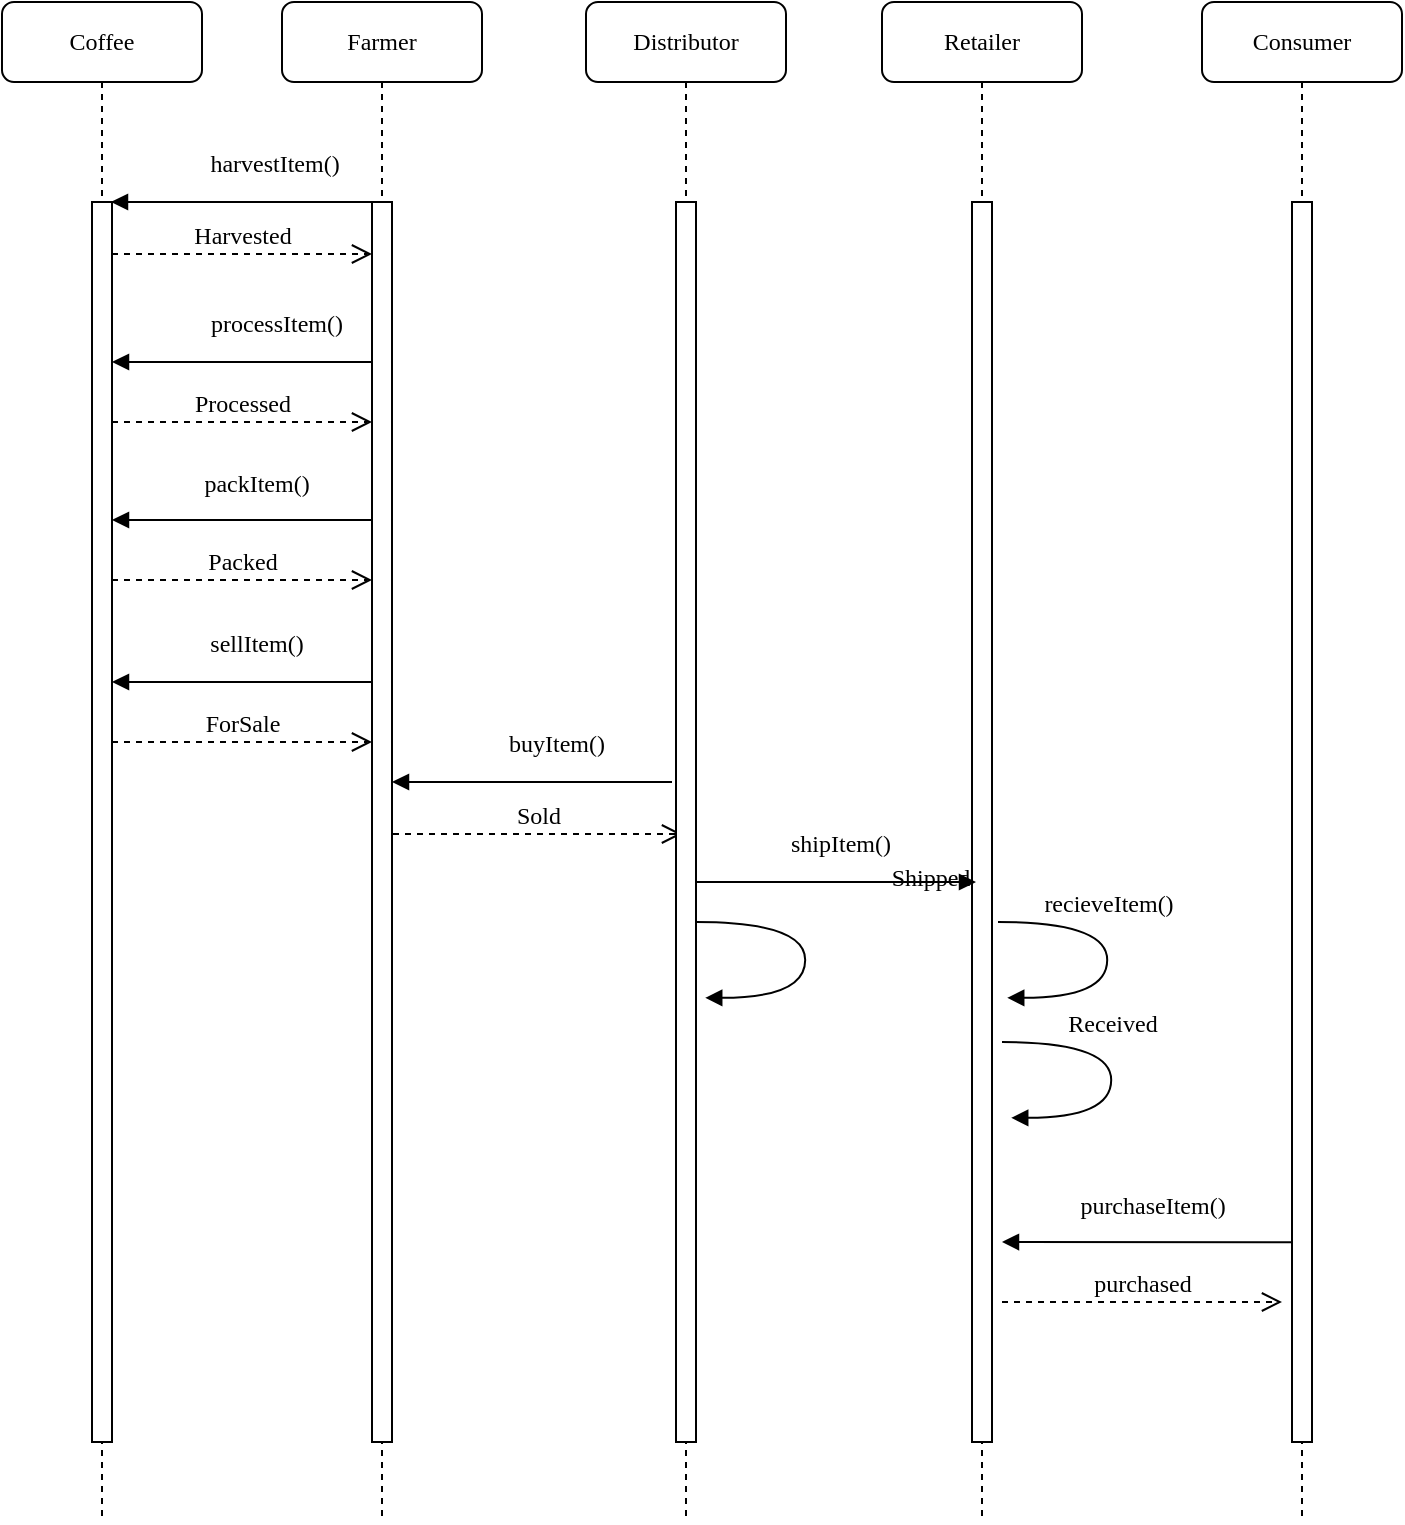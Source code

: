 <mxfile version="13.1.14" type="device"><diagram name="Page-1" id="13e1069c-82ec-6db2-03f1-153e76fe0fe0"><mxGraphModel dx="1422" dy="713" grid="1" gridSize="10" guides="1" tooltips="1" connect="1" arrows="1" fold="1" page="1" pageScale="1" pageWidth="1100" pageHeight="850" background="#ffffff" math="0" shadow="0"><root><mxCell id="0"/><mxCell id="1" parent="0"/><mxCell id="7baba1c4bc27f4b0-2" value="Farmer" style="shape=umlLifeline;perimeter=lifelinePerimeter;whiteSpace=wrap;html=1;container=1;collapsible=0;recursiveResize=0;outlineConnect=0;rounded=1;shadow=0;comic=0;labelBackgroundColor=none;strokeWidth=1;fontFamily=Verdana;fontSize=12;align=center;" parent="1" vertex="1"><mxGeometry x="350" y="40" width="100" height="760" as="geometry"/></mxCell><mxCell id="7baba1c4bc27f4b0-3" value="Distributor" style="shape=umlLifeline;perimeter=lifelinePerimeter;whiteSpace=wrap;html=1;container=1;collapsible=0;recursiveResize=0;outlineConnect=0;rounded=1;shadow=0;comic=0;labelBackgroundColor=none;strokeWidth=1;fontFamily=Verdana;fontSize=12;align=center;" parent="1" vertex="1"><mxGeometry x="502" y="40" width="100" height="760" as="geometry"/></mxCell><mxCell id="7baba1c4bc27f4b0-4" value="Retailer" style="shape=umlLifeline;perimeter=lifelinePerimeter;whiteSpace=wrap;html=1;container=1;collapsible=0;recursiveResize=0;outlineConnect=0;rounded=1;shadow=0;comic=0;labelBackgroundColor=none;strokeWidth=1;fontFamily=Verdana;fontSize=12;align=center;" parent="1" vertex="1"><mxGeometry x="650" y="40" width="100" height="760" as="geometry"/></mxCell><mxCell id="PvdVcez-vz5d23sAsGqT-24" value="" style="html=1;points=[];perimeter=orthogonalPerimeter;rounded=0;shadow=0;comic=0;labelBackgroundColor=none;strokeWidth=1;fontFamily=Verdana;fontSize=12;align=center;" vertex="1" parent="7baba1c4bc27f4b0-4"><mxGeometry x="45" y="100" width="10" height="620" as="geometry"/></mxCell><mxCell id="7baba1c4bc27f4b0-5" value="Consumer" style="shape=umlLifeline;perimeter=lifelinePerimeter;whiteSpace=wrap;html=1;container=1;collapsible=0;recursiveResize=0;outlineConnect=0;rounded=1;shadow=0;comic=0;labelBackgroundColor=none;strokeWidth=1;fontFamily=Verdana;fontSize=12;align=center;" parent="1" vertex="1"><mxGeometry x="810" y="40" width="100" height="760" as="geometry"/></mxCell><mxCell id="7baba1c4bc27f4b0-8" value="Coffee" style="shape=umlLifeline;perimeter=lifelinePerimeter;whiteSpace=wrap;html=1;container=1;collapsible=0;recursiveResize=0;outlineConnect=0;rounded=1;shadow=0;comic=0;labelBackgroundColor=none;strokeWidth=1;fontFamily=Verdana;fontSize=12;align=center;" parent="1" vertex="1"><mxGeometry x="210" y="40" width="100" height="760" as="geometry"/></mxCell><mxCell id="7baba1c4bc27f4b0-9" value="" style="html=1;points=[];perimeter=orthogonalPerimeter;rounded=0;shadow=0;comic=0;labelBackgroundColor=none;strokeWidth=1;fontFamily=Verdana;fontSize=12;align=center;" parent="7baba1c4bc27f4b0-8" vertex="1"><mxGeometry x="45" y="100" width="10" height="620" as="geometry"/></mxCell><mxCell id="7baba1c4bc27f4b0-11" value="harvestItem()" style="html=1;verticalAlign=bottom;endArrow=block;labelBackgroundColor=none;fontFamily=Verdana;fontSize=12;edgeStyle=elbowEdgeStyle;elbow=vertical;" parent="1" edge="1"><mxGeometry x="-0.007" y="-14" relative="1" as="geometry"><mxPoint x="404.5" y="140" as="sourcePoint"/><mxPoint x="264.5" y="140" as="targetPoint"/><Array as="points"><mxPoint x="335" y="140"/></Array><mxPoint x="11" y="4" as="offset"/></mxGeometry></mxCell><mxCell id="PvdVcez-vz5d23sAsGqT-6" value="processItem()" style="html=1;verticalAlign=bottom;endArrow=block;labelBackgroundColor=none;fontFamily=Verdana;fontSize=12;edgeStyle=elbowEdgeStyle;elbow=vertical;" edge="1" parent="1"><mxGeometry x="-0.007" y="-14" relative="1" as="geometry"><mxPoint x="405" y="220" as="sourcePoint"/><mxPoint x="265" y="220" as="targetPoint"/><Array as="points"><mxPoint x="335.5" y="220"/></Array><mxPoint x="11" y="4" as="offset"/></mxGeometry></mxCell><mxCell id="PvdVcez-vz5d23sAsGqT-9" value="Harvested" style="html=1;verticalAlign=bottom;endArrow=open;dashed=1;endSize=8;labelBackgroundColor=none;fontFamily=Verdana;fontSize=12;edgeStyle=elbowEdgeStyle;elbow=vertical;" edge="1" parent="1"><mxGeometry relative="1" as="geometry"><mxPoint x="395" y="166" as="targetPoint"/><Array as="points"><mxPoint x="370" y="166"/><mxPoint x="340" y="166"/></Array><mxPoint x="265" y="166" as="sourcePoint"/></mxGeometry></mxCell><mxCell id="PvdVcez-vz5d23sAsGqT-12" value="Processed" style="html=1;verticalAlign=bottom;endArrow=open;dashed=1;endSize=8;labelBackgroundColor=none;fontFamily=Verdana;fontSize=12;edgeStyle=elbowEdgeStyle;elbow=vertical;" edge="1" parent="1"><mxGeometry relative="1" as="geometry"><mxPoint x="395" y="250" as="targetPoint"/><Array as="points"><mxPoint x="370" y="250"/><mxPoint x="340" y="250"/></Array><mxPoint x="265" y="250" as="sourcePoint"/></mxGeometry></mxCell><mxCell id="PvdVcez-vz5d23sAsGqT-13" value="packItem()" style="html=1;verticalAlign=bottom;endArrow=block;labelBackgroundColor=none;fontFamily=Verdana;fontSize=12;edgeStyle=elbowEdgeStyle;elbow=vertical;" edge="1" parent="1"><mxGeometry x="-0.007" y="-9" relative="1" as="geometry"><mxPoint x="405" y="299" as="sourcePoint"/><mxPoint x="265" y="299" as="targetPoint"/><Array as="points"><mxPoint x="335.5" y="299"/></Array><mxPoint x="1" as="offset"/></mxGeometry></mxCell><mxCell id="PvdVcez-vz5d23sAsGqT-14" value="Packed" style="html=1;verticalAlign=bottom;endArrow=open;dashed=1;endSize=8;labelBackgroundColor=none;fontFamily=Verdana;fontSize=12;edgeStyle=elbowEdgeStyle;elbow=vertical;" edge="1" parent="1"><mxGeometry relative="1" as="geometry"><mxPoint x="395" y="329" as="targetPoint"/><Array as="points"><mxPoint x="370" y="329"/><mxPoint x="340" y="329"/></Array><mxPoint x="265" y="329" as="sourcePoint"/></mxGeometry></mxCell><mxCell id="PvdVcez-vz5d23sAsGqT-15" value="sellItem()" style="html=1;verticalAlign=bottom;endArrow=block;labelBackgroundColor=none;fontFamily=Verdana;fontSize=12;edgeStyle=elbowEdgeStyle;elbow=vertical;" edge="1" parent="1"><mxGeometry x="-0.007" y="-10" relative="1" as="geometry"><mxPoint x="405" y="380" as="sourcePoint"/><mxPoint x="265" y="380" as="targetPoint"/><Array as="points"><mxPoint x="335.5" y="380"/></Array><mxPoint x="1" as="offset"/></mxGeometry></mxCell><mxCell id="PvdVcez-vz5d23sAsGqT-16" value="ForSale" style="html=1;verticalAlign=bottom;endArrow=open;dashed=1;endSize=8;labelBackgroundColor=none;fontFamily=Verdana;fontSize=12;edgeStyle=elbowEdgeStyle;elbow=vertical;" edge="1" parent="1"><mxGeometry relative="1" as="geometry"><mxPoint x="395" y="410" as="targetPoint"/><Array as="points"><mxPoint x="370" y="410"/><mxPoint x="340" y="410"/></Array><mxPoint x="265" y="410" as="sourcePoint"/></mxGeometry></mxCell><mxCell id="PvdVcez-vz5d23sAsGqT-17" value="buyItem()" style="html=1;verticalAlign=bottom;endArrow=block;labelBackgroundColor=none;fontFamily=Verdana;fontSize=12;edgeStyle=elbowEdgeStyle;elbow=vertical;" edge="1" parent="1"><mxGeometry x="-0.007" y="-14" relative="1" as="geometry"><mxPoint x="545" y="430" as="sourcePoint"/><mxPoint x="405" y="430" as="targetPoint"/><Array as="points"><mxPoint x="475.5" y="430"/></Array><mxPoint x="11" y="4" as="offset"/></mxGeometry></mxCell><mxCell id="PvdVcez-vz5d23sAsGqT-18" value="Sold" style="html=1;verticalAlign=bottom;endArrow=open;dashed=1;endSize=8;labelBackgroundColor=none;fontFamily=Verdana;fontSize=12;edgeStyle=elbowEdgeStyle;elbow=vertical;entryX=0.3;entryY=0.718;entryDx=0;entryDy=0;entryPerimeter=0;" edge="1" parent="1"><mxGeometry relative="1" as="geometry"><mxPoint x="550" y="455.92" as="targetPoint"/><Array as="points"><mxPoint x="510.5" y="456"/><mxPoint x="480.5" y="456"/></Array><mxPoint x="405.5" y="456" as="sourcePoint"/></mxGeometry></mxCell><mxCell id="PvdVcez-vz5d23sAsGqT-19" value="" style="html=1;points=[];perimeter=orthogonalPerimeter;rounded=0;shadow=0;comic=0;labelBackgroundColor=none;strokeWidth=1;fontFamily=Verdana;fontSize=12;align=center;" vertex="1" parent="1"><mxGeometry x="395" y="140" width="10" height="620" as="geometry"/></mxCell><mxCell id="PvdVcez-vz5d23sAsGqT-21" value="" style="html=1;points=[];perimeter=orthogonalPerimeter;rounded=0;shadow=0;comic=0;labelBackgroundColor=none;strokeWidth=1;fontFamily=Verdana;fontSize=12;align=center;" vertex="1" parent="1"><mxGeometry x="547" y="140" width="10" height="620" as="geometry"/></mxCell><mxCell id="PvdVcez-vz5d23sAsGqT-22" value="shipItem()" style="html=1;verticalAlign=bottom;endArrow=block;labelBackgroundColor=none;fontFamily=Verdana;fontSize=12;edgeStyle=elbowEdgeStyle;elbow=vertical;" edge="1" parent="1"><mxGeometry x="0.007" y="10" relative="1" as="geometry"><mxPoint x="557" y="480" as="sourcePoint"/><mxPoint x="697" y="480" as="targetPoint"/><Array as="points"><mxPoint x="627.5" y="480"/></Array><mxPoint x="1" as="offset"/></mxGeometry></mxCell><mxCell id="PvdVcez-vz5d23sAsGqT-26" value="Shipped" style="html=1;verticalAlign=bottom;endArrow=block;labelBackgroundColor=none;fontFamily=Verdana;fontSize=12;elbow=vertical;edgeStyle=orthogonalEdgeStyle;curved=1;entryX=1;entryY=0.286;entryPerimeter=0;exitX=1.038;exitY=0.345;exitPerimeter=0;" edge="1" parent="1"><mxGeometry x="0.298" y="-34" relative="1" as="geometry"><mxPoint x="557.0" y="500" as="sourcePoint"/><mxPoint x="561.62" y="537.92" as="targetPoint"/><Array as="points"><mxPoint x="611.62" y="499.9"/><mxPoint x="611.62" y="537.9"/></Array><mxPoint x="62" y="-17" as="offset"/></mxGeometry></mxCell><mxCell id="PvdVcez-vz5d23sAsGqT-29" value="recieveItem()" style="html=1;verticalAlign=bottom;endArrow=block;labelBackgroundColor=none;fontFamily=Verdana;fontSize=12;elbow=vertical;edgeStyle=orthogonalEdgeStyle;curved=1;entryX=1;entryY=0.286;entryPerimeter=0;exitX=1.038;exitY=0.345;exitPerimeter=0;" edge="1" parent="1"><mxGeometry x="-0.234" relative="1" as="geometry"><mxPoint x="708" y="500" as="sourcePoint"/><mxPoint x="712.62" y="537.92" as="targetPoint"/><Array as="points"><mxPoint x="762.62" y="499.9"/><mxPoint x="762.62" y="537.9"/></Array><mxPoint as="offset"/></mxGeometry></mxCell><mxCell id="PvdVcez-vz5d23sAsGqT-31" value="Received" style="html=1;verticalAlign=bottom;endArrow=block;labelBackgroundColor=none;fontFamily=Verdana;fontSize=12;elbow=vertical;edgeStyle=orthogonalEdgeStyle;curved=1;entryX=1;entryY=0.286;entryPerimeter=0;exitX=1.038;exitY=0.345;exitPerimeter=0;" edge="1" parent="1"><mxGeometry x="-0.234" relative="1" as="geometry"><mxPoint x="710" y="560" as="sourcePoint"/><mxPoint x="714.62" y="597.92" as="targetPoint"/><Array as="points"><mxPoint x="764.62" y="559.9"/><mxPoint x="764.62" y="597.9"/></Array><mxPoint as="offset"/></mxGeometry></mxCell><mxCell id="PvdVcez-vz5d23sAsGqT-32" value="purchaseItem()" style="html=1;verticalAlign=bottom;endArrow=block;labelBackgroundColor=none;fontFamily=Verdana;fontSize=12;edgeStyle=elbowEdgeStyle;elbow=vertical;exitX=0.2;exitY=0.839;exitDx=0;exitDy=0;exitPerimeter=0;" edge="1" parent="1" source="PvdVcez-vz5d23sAsGqT-35"><mxGeometry x="-0.007" y="-9" relative="1" as="geometry"><mxPoint x="850" y="660" as="sourcePoint"/><mxPoint x="710" y="660" as="targetPoint"/><Array as="points"><mxPoint x="780.5" y="660"/></Array><mxPoint x="1" as="offset"/></mxGeometry></mxCell><mxCell id="PvdVcez-vz5d23sAsGqT-33" value="purchased" style="html=1;verticalAlign=bottom;endArrow=open;dashed=1;endSize=8;labelBackgroundColor=none;fontFamily=Verdana;fontSize=12;edgeStyle=elbowEdgeStyle;elbow=vertical;" edge="1" parent="1"><mxGeometry relative="1" as="geometry"><mxPoint x="850" y="690" as="targetPoint"/><Array as="points"><mxPoint x="815" y="690"/><mxPoint x="785" y="690"/></Array><mxPoint x="710" y="690" as="sourcePoint"/></mxGeometry></mxCell><mxCell id="PvdVcez-vz5d23sAsGqT-35" value="" style="html=1;points=[];perimeter=orthogonalPerimeter;rounded=0;shadow=0;comic=0;labelBackgroundColor=none;strokeWidth=1;fontFamily=Verdana;fontSize=12;align=center;" vertex="1" parent="1"><mxGeometry x="855" y="140" width="10" height="620" as="geometry"/></mxCell></root></mxGraphModel></diagram></mxfile>